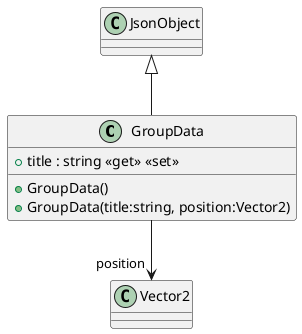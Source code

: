 @startuml
class GroupData {
    + title : string <<get>> <<set>>
    + GroupData()
    + GroupData(title:string, position:Vector2)
}
JsonObject <|-- GroupData
GroupData --> "position" Vector2
@enduml
